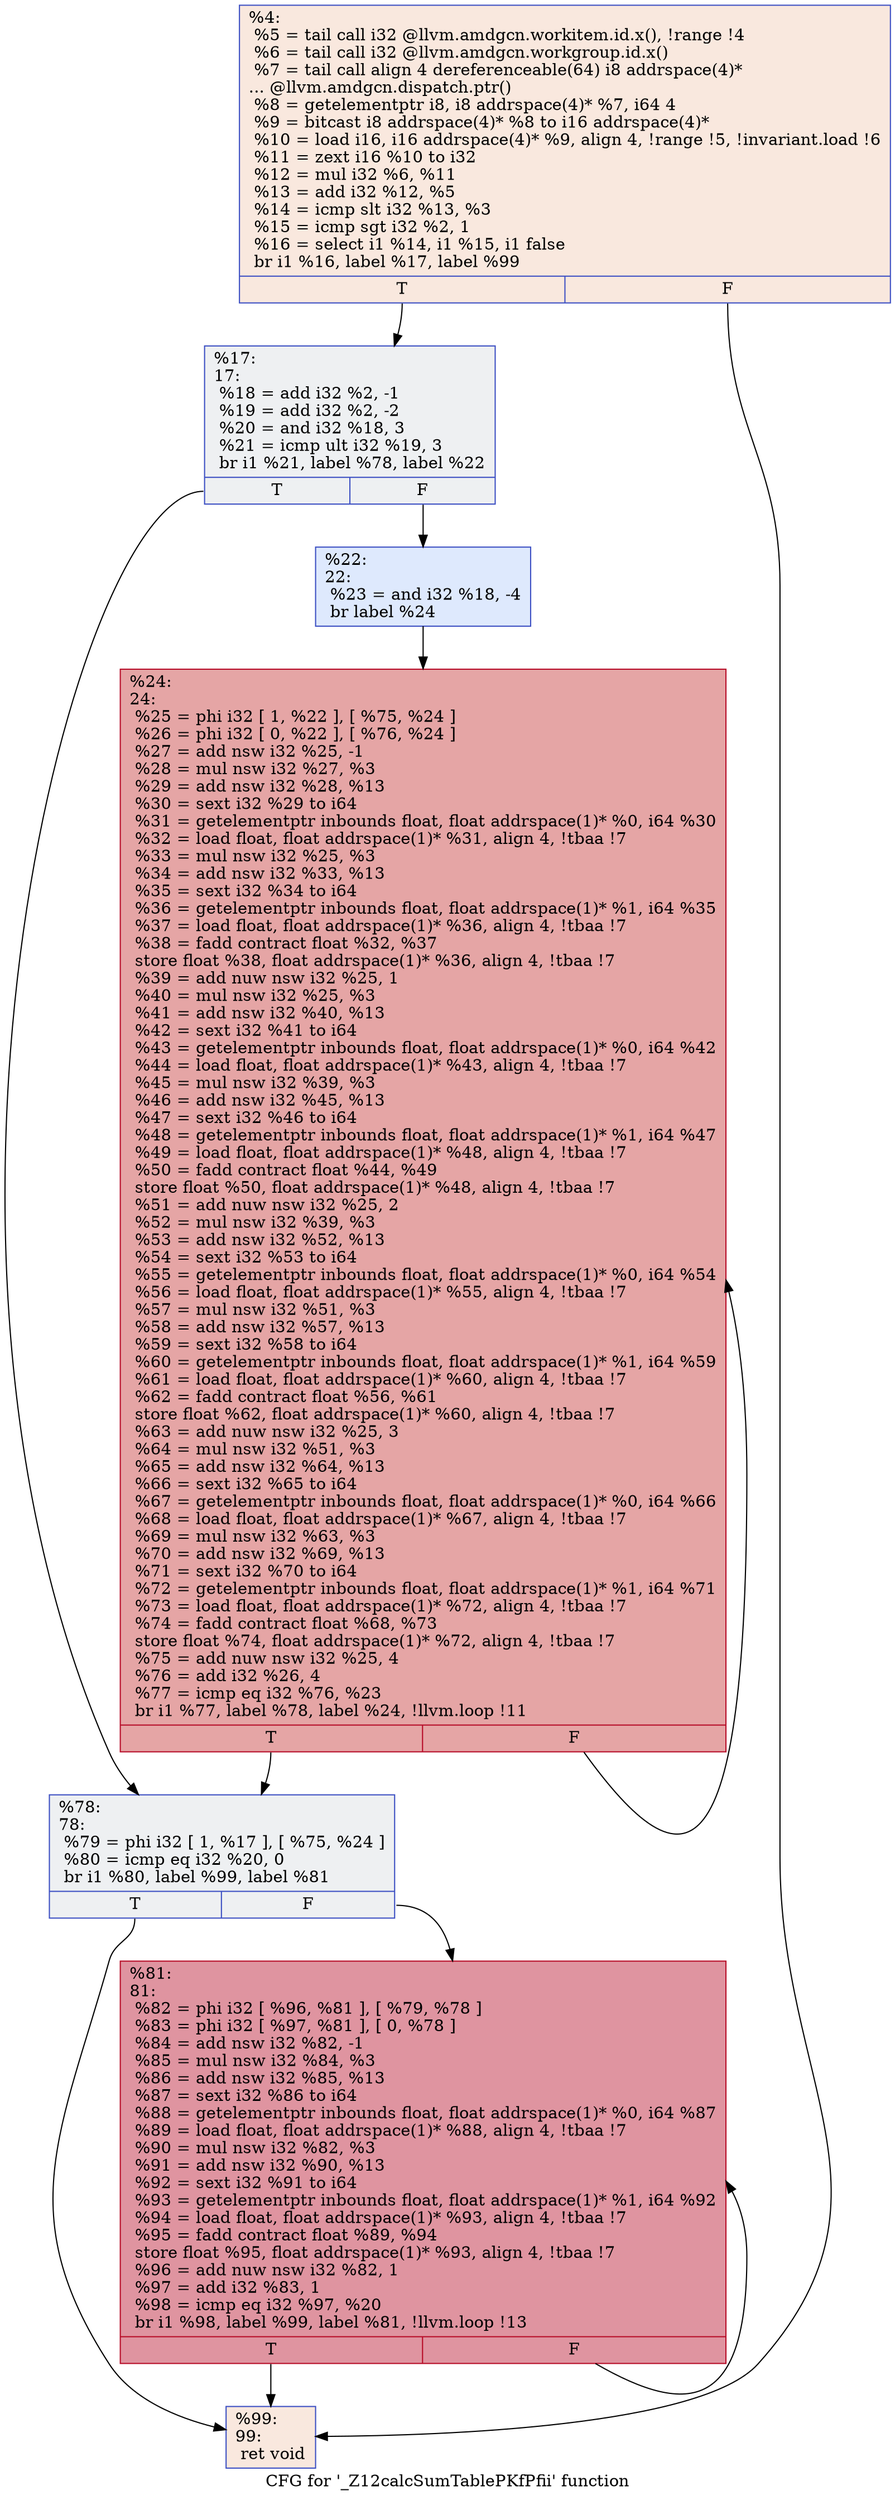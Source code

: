 digraph "CFG for '_Z12calcSumTablePKfPfii' function" {
	label="CFG for '_Z12calcSumTablePKfPfii' function";

	Node0x557ee40 [shape=record,color="#3d50c3ff", style=filled, fillcolor="#f2cab570",label="{%4:\l  %5 = tail call i32 @llvm.amdgcn.workitem.id.x(), !range !4\l  %6 = tail call i32 @llvm.amdgcn.workgroup.id.x()\l  %7 = tail call align 4 dereferenceable(64) i8 addrspace(4)*\l... @llvm.amdgcn.dispatch.ptr()\l  %8 = getelementptr i8, i8 addrspace(4)* %7, i64 4\l  %9 = bitcast i8 addrspace(4)* %8 to i16 addrspace(4)*\l  %10 = load i16, i16 addrspace(4)* %9, align 4, !range !5, !invariant.load !6\l  %11 = zext i16 %10 to i32\l  %12 = mul i32 %6, %11\l  %13 = add i32 %12, %5\l  %14 = icmp slt i32 %13, %3\l  %15 = icmp sgt i32 %2, 1\l  %16 = select i1 %14, i1 %15, i1 false\l  br i1 %16, label %17, label %99\l|{<s0>T|<s1>F}}"];
	Node0x557ee40:s0 -> Node0x557ee90;
	Node0x557ee40:s1 -> Node0x5580720;
	Node0x557ee90 [shape=record,color="#3d50c3ff", style=filled, fillcolor="#d9dce170",label="{%17:\l17:                                               \l  %18 = add i32 %2, -1\l  %19 = add i32 %2, -2\l  %20 = and i32 %18, 3\l  %21 = icmp ult i32 %19, 3\l  br i1 %21, label %78, label %22\l|{<s0>T|<s1>F}}"];
	Node0x557ee90:s0 -> Node0x55813d0;
	Node0x557ee90:s1 -> Node0x5581420;
	Node0x5581420 [shape=record,color="#3d50c3ff", style=filled, fillcolor="#b5cdfa70",label="{%22:\l22:                                               \l  %23 = and i32 %18, -4\l  br label %24\l}"];
	Node0x5581420 -> Node0x5581620;
	Node0x5581620 [shape=record,color="#b70d28ff", style=filled, fillcolor="#c5333470",label="{%24:\l24:                                               \l  %25 = phi i32 [ 1, %22 ], [ %75, %24 ]\l  %26 = phi i32 [ 0, %22 ], [ %76, %24 ]\l  %27 = add nsw i32 %25, -1\l  %28 = mul nsw i32 %27, %3\l  %29 = add nsw i32 %28, %13\l  %30 = sext i32 %29 to i64\l  %31 = getelementptr inbounds float, float addrspace(1)* %0, i64 %30\l  %32 = load float, float addrspace(1)* %31, align 4, !tbaa !7\l  %33 = mul nsw i32 %25, %3\l  %34 = add nsw i32 %33, %13\l  %35 = sext i32 %34 to i64\l  %36 = getelementptr inbounds float, float addrspace(1)* %1, i64 %35\l  %37 = load float, float addrspace(1)* %36, align 4, !tbaa !7\l  %38 = fadd contract float %32, %37\l  store float %38, float addrspace(1)* %36, align 4, !tbaa !7\l  %39 = add nuw nsw i32 %25, 1\l  %40 = mul nsw i32 %25, %3\l  %41 = add nsw i32 %40, %13\l  %42 = sext i32 %41 to i64\l  %43 = getelementptr inbounds float, float addrspace(1)* %0, i64 %42\l  %44 = load float, float addrspace(1)* %43, align 4, !tbaa !7\l  %45 = mul nsw i32 %39, %3\l  %46 = add nsw i32 %45, %13\l  %47 = sext i32 %46 to i64\l  %48 = getelementptr inbounds float, float addrspace(1)* %1, i64 %47\l  %49 = load float, float addrspace(1)* %48, align 4, !tbaa !7\l  %50 = fadd contract float %44, %49\l  store float %50, float addrspace(1)* %48, align 4, !tbaa !7\l  %51 = add nuw nsw i32 %25, 2\l  %52 = mul nsw i32 %39, %3\l  %53 = add nsw i32 %52, %13\l  %54 = sext i32 %53 to i64\l  %55 = getelementptr inbounds float, float addrspace(1)* %0, i64 %54\l  %56 = load float, float addrspace(1)* %55, align 4, !tbaa !7\l  %57 = mul nsw i32 %51, %3\l  %58 = add nsw i32 %57, %13\l  %59 = sext i32 %58 to i64\l  %60 = getelementptr inbounds float, float addrspace(1)* %1, i64 %59\l  %61 = load float, float addrspace(1)* %60, align 4, !tbaa !7\l  %62 = fadd contract float %56, %61\l  store float %62, float addrspace(1)* %60, align 4, !tbaa !7\l  %63 = add nuw nsw i32 %25, 3\l  %64 = mul nsw i32 %51, %3\l  %65 = add nsw i32 %64, %13\l  %66 = sext i32 %65 to i64\l  %67 = getelementptr inbounds float, float addrspace(1)* %0, i64 %66\l  %68 = load float, float addrspace(1)* %67, align 4, !tbaa !7\l  %69 = mul nsw i32 %63, %3\l  %70 = add nsw i32 %69, %13\l  %71 = sext i32 %70 to i64\l  %72 = getelementptr inbounds float, float addrspace(1)* %1, i64 %71\l  %73 = load float, float addrspace(1)* %72, align 4, !tbaa !7\l  %74 = fadd contract float %68, %73\l  store float %74, float addrspace(1)* %72, align 4, !tbaa !7\l  %75 = add nuw nsw i32 %25, 4\l  %76 = add i32 %26, 4\l  %77 = icmp eq i32 %76, %23\l  br i1 %77, label %78, label %24, !llvm.loop !11\l|{<s0>T|<s1>F}}"];
	Node0x5581620:s0 -> Node0x55813d0;
	Node0x5581620:s1 -> Node0x5581620;
	Node0x55813d0 [shape=record,color="#3d50c3ff", style=filled, fillcolor="#d9dce170",label="{%78:\l78:                                               \l  %79 = phi i32 [ 1, %17 ], [ %75, %24 ]\l  %80 = icmp eq i32 %20, 0\l  br i1 %80, label %99, label %81\l|{<s0>T|<s1>F}}"];
	Node0x55813d0:s0 -> Node0x5580720;
	Node0x55813d0:s1 -> Node0x55843f0;
	Node0x55843f0 [shape=record,color="#b70d28ff", style=filled, fillcolor="#b70d2870",label="{%81:\l81:                                               \l  %82 = phi i32 [ %96, %81 ], [ %79, %78 ]\l  %83 = phi i32 [ %97, %81 ], [ 0, %78 ]\l  %84 = add nsw i32 %82, -1\l  %85 = mul nsw i32 %84, %3\l  %86 = add nsw i32 %85, %13\l  %87 = sext i32 %86 to i64\l  %88 = getelementptr inbounds float, float addrspace(1)* %0, i64 %87\l  %89 = load float, float addrspace(1)* %88, align 4, !tbaa !7\l  %90 = mul nsw i32 %82, %3\l  %91 = add nsw i32 %90, %13\l  %92 = sext i32 %91 to i64\l  %93 = getelementptr inbounds float, float addrspace(1)* %1, i64 %92\l  %94 = load float, float addrspace(1)* %93, align 4, !tbaa !7\l  %95 = fadd contract float %89, %94\l  store float %95, float addrspace(1)* %93, align 4, !tbaa !7\l  %96 = add nuw nsw i32 %82, 1\l  %97 = add i32 %83, 1\l  %98 = icmp eq i32 %97, %20\l  br i1 %98, label %99, label %81, !llvm.loop !13\l|{<s0>T|<s1>F}}"];
	Node0x55843f0:s0 -> Node0x5580720;
	Node0x55843f0:s1 -> Node0x55843f0;
	Node0x5580720 [shape=record,color="#3d50c3ff", style=filled, fillcolor="#f2cab570",label="{%99:\l99:                                               \l  ret void\l}"];
}
